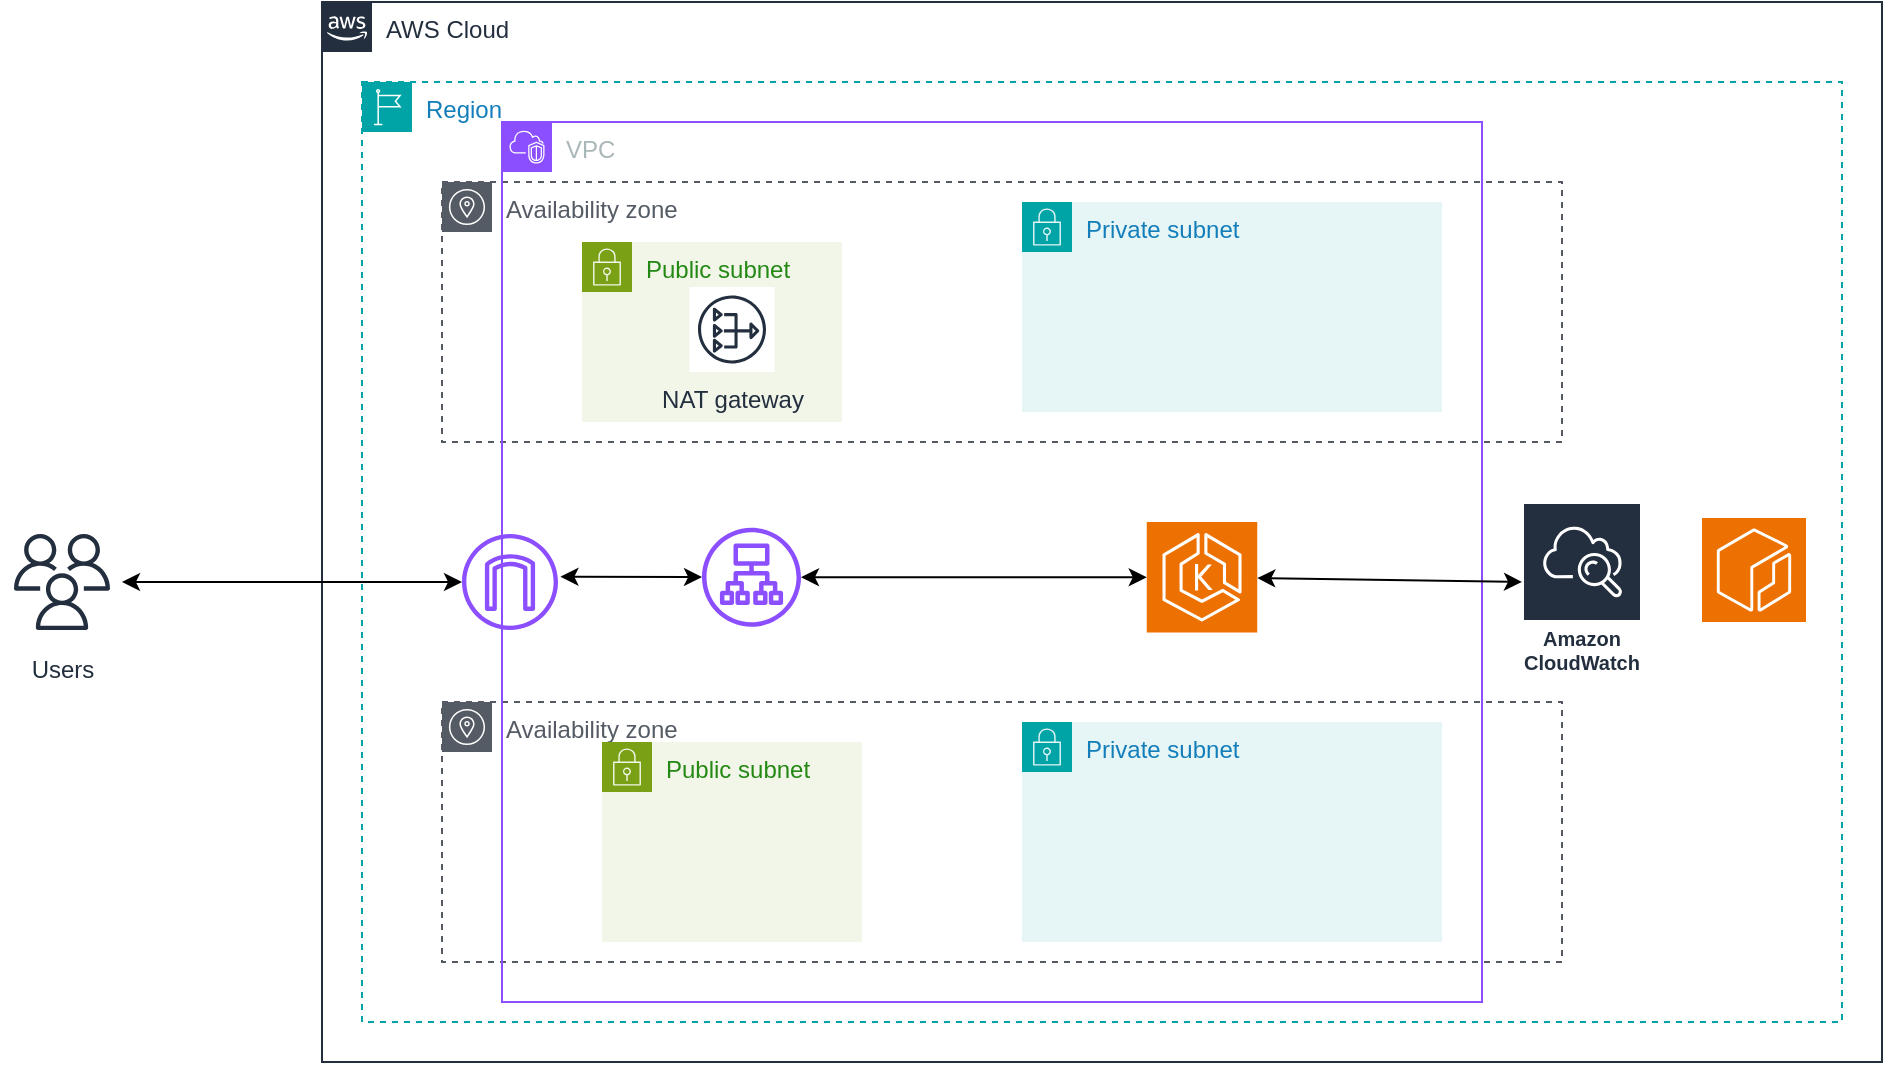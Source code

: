 <mxfile version="27.1.4">
  <diagram name="Page-1" id="ZnI4BYpoRAgYDja6Wfq-">
    <mxGraphModel dx="1759" dy="398" grid="1" gridSize="10" guides="1" tooltips="1" connect="1" arrows="1" fold="1" page="1" pageScale="1" pageWidth="850" pageHeight="1100" math="0" shadow="0">
      <root>
        <mxCell id="0" />
        <mxCell id="1" parent="0" />
        <mxCell id="Qk8pIy0q3l3qNK2RfLfq-1" value="AWS Cloud" style="points=[[0,0],[0.25,0],[0.5,0],[0.75,0],[1,0],[1,0.25],[1,0.5],[1,0.75],[1,1],[0.75,1],[0.5,1],[0.25,1],[0,1],[0,0.75],[0,0.5],[0,0.25]];outlineConnect=0;gradientColor=none;html=1;whiteSpace=wrap;fontSize=12;fontStyle=0;container=1;pointerEvents=0;collapsible=0;recursiveResize=0;shape=mxgraph.aws4.group;grIcon=mxgraph.aws4.group_aws_cloud_alt;strokeColor=#232F3E;fillColor=none;verticalAlign=top;align=left;spacingLeft=30;fontColor=#232F3E;dashed=0;" parent="1" vertex="1">
          <mxGeometry x="100" y="150" width="780" height="530" as="geometry" />
        </mxCell>
        <mxCell id="Qk8pIy0q3l3qNK2RfLfq-2" value="Region" style="points=[[0,0],[0.25,0],[0.5,0],[0.75,0],[1,0],[1,0.25],[1,0.5],[1,0.75],[1,1],[0.75,1],[0.5,1],[0.25,1],[0,1],[0,0.75],[0,0.5],[0,0.25]];outlineConnect=0;gradientColor=none;html=1;whiteSpace=wrap;fontSize=12;fontStyle=0;container=1;pointerEvents=0;collapsible=0;recursiveResize=0;shape=mxgraph.aws4.group;grIcon=mxgraph.aws4.group_region;strokeColor=#00A4A6;fillColor=none;verticalAlign=top;align=left;spacingLeft=30;fontColor=#147EBA;dashed=1;" parent="Qk8pIy0q3l3qNK2RfLfq-1" vertex="1">
          <mxGeometry x="20" y="40" width="740" height="470" as="geometry" />
        </mxCell>
        <mxCell id="Qk8pIy0q3l3qNK2RfLfq-3" value="Availability zone" style="sketch=0;outlineConnect=0;gradientColor=none;html=1;whiteSpace=wrap;fontSize=12;fontStyle=0;shape=mxgraph.aws4.group;grIcon=mxgraph.aws4.group_availability_zone;strokeColor=#545B64;fillColor=none;verticalAlign=top;align=left;spacingLeft=30;fontColor=#545B64;dashed=1;" parent="Qk8pIy0q3l3qNK2RfLfq-2" vertex="1">
          <mxGeometry x="40" y="50" width="560" height="130" as="geometry" />
        </mxCell>
        <mxCell id="Qk8pIy0q3l3qNK2RfLfq-4" value="Availability zone" style="sketch=0;outlineConnect=0;gradientColor=none;html=1;whiteSpace=wrap;fontSize=12;fontStyle=0;shape=mxgraph.aws4.group;grIcon=mxgraph.aws4.group_availability_zone;strokeColor=#545B64;fillColor=none;verticalAlign=top;align=left;spacingLeft=30;fontColor=#545B64;dashed=1;" parent="Qk8pIy0q3l3qNK2RfLfq-2" vertex="1">
          <mxGeometry x="40" y="310" width="560" height="130" as="geometry" />
        </mxCell>
        <mxCell id="B76jfhIOwfy_LgwpocZM-6" value="" style="sketch=0;outlineConnect=0;fontColor=#232F3E;gradientColor=none;fillColor=#8C4FFF;strokeColor=none;dashed=0;verticalLabelPosition=bottom;verticalAlign=top;align=center;html=1;fontSize=12;fontStyle=0;aspect=fixed;pointerEvents=1;shape=mxgraph.aws4.internet_gateway;" vertex="1" parent="Qk8pIy0q3l3qNK2RfLfq-2">
          <mxGeometry x="50" y="226" width="48" height="48" as="geometry" />
        </mxCell>
        <mxCell id="B76jfhIOwfy_LgwpocZM-12" value="Amazon CloudWatch" style="sketch=0;outlineConnect=0;fontColor=#232F3E;gradientColor=none;strokeColor=#ffffff;fillColor=#232F3E;dashed=0;verticalLabelPosition=middle;verticalAlign=bottom;align=center;html=1;whiteSpace=wrap;fontSize=10;fontStyle=1;spacing=3;shape=mxgraph.aws4.productIcon;prIcon=mxgraph.aws4.cloudwatch;" vertex="1" parent="Qk8pIy0q3l3qNK2RfLfq-2">
          <mxGeometry x="580" y="210" width="60" height="90" as="geometry" />
        </mxCell>
        <mxCell id="B76jfhIOwfy_LgwpocZM-13" value="" style="sketch=0;points=[[0,0,0],[0.25,0,0],[0.5,0,0],[0.75,0,0],[1,0,0],[0,1,0],[0.25,1,0],[0.5,1,0],[0.75,1,0],[1,1,0],[0,0.25,0],[0,0.5,0],[0,0.75,0],[1,0.25,0],[1,0.5,0],[1,0.75,0]];outlineConnect=0;fontColor=#232F3E;fillColor=#ED7100;strokeColor=#ffffff;dashed=0;verticalLabelPosition=bottom;verticalAlign=top;align=center;html=1;fontSize=12;fontStyle=0;aspect=fixed;shape=mxgraph.aws4.resourceIcon;resIcon=mxgraph.aws4.ecr;" vertex="1" parent="Qk8pIy0q3l3qNK2RfLfq-2">
          <mxGeometry x="670" y="218" width="52" height="52" as="geometry" />
        </mxCell>
        <mxCell id="Qk8pIy0q3l3qNK2RfLfq-5" value="Users" style="sketch=0;outlineConnect=0;fontColor=#232F3E;gradientColor=none;strokeColor=#232F3E;fillColor=#ffffff;dashed=0;verticalLabelPosition=bottom;verticalAlign=top;align=center;html=1;fontSize=12;fontStyle=0;aspect=fixed;shape=mxgraph.aws4.resourceIcon;resIcon=mxgraph.aws4.users;" parent="1" vertex="1">
          <mxGeometry x="-60" y="410" width="60" height="60" as="geometry" />
        </mxCell>
        <mxCell id="B76jfhIOwfy_LgwpocZM-1" value="VPC" style="points=[[0,0],[0.25,0],[0.5,0],[0.75,0],[1,0],[1,0.25],[1,0.5],[1,0.75],[1,1],[0.75,1],[0.5,1],[0.25,1],[0,1],[0,0.75],[0,0.5],[0,0.25]];outlineConnect=0;gradientColor=none;html=1;whiteSpace=wrap;fontSize=12;fontStyle=0;container=1;pointerEvents=0;collapsible=0;recursiveResize=0;shape=mxgraph.aws4.group;grIcon=mxgraph.aws4.group_vpc2;strokeColor=#8C4FFF;fillColor=none;verticalAlign=top;align=left;spacingLeft=30;fontColor=#AAB7B8;dashed=0;" vertex="1" parent="1">
          <mxGeometry x="190" y="210" width="490" height="440" as="geometry" />
        </mxCell>
        <mxCell id="B76jfhIOwfy_LgwpocZM-7" value="" style="sketch=0;outlineConnect=0;fontColor=#232F3E;gradientColor=none;fillColor=#8C4FFF;strokeColor=none;dashed=0;verticalLabelPosition=bottom;verticalAlign=top;align=center;html=1;fontSize=12;fontStyle=0;aspect=fixed;pointerEvents=1;shape=mxgraph.aws4.application_load_balancer;" vertex="1" parent="B76jfhIOwfy_LgwpocZM-1">
          <mxGeometry x="100" y="202.88" width="49.5" height="49.5" as="geometry" />
        </mxCell>
        <mxCell id="B76jfhIOwfy_LgwpocZM-10" value="" style="sketch=0;points=[[0,0,0],[0.25,0,0],[0.5,0,0],[0.75,0,0],[1,0,0],[0,1,0],[0.25,1,0],[0.5,1,0],[0.75,1,0],[1,1,0],[0,0.25,0],[0,0.5,0],[0,0.75,0],[1,0.25,0],[1,0.5,0],[1,0.75,0]];outlineConnect=0;fontColor=#232F3E;fillColor=#ED7100;strokeColor=#ffffff;dashed=0;verticalLabelPosition=bottom;verticalAlign=top;align=center;html=1;fontSize=12;fontStyle=0;aspect=fixed;shape=mxgraph.aws4.resourceIcon;resIcon=mxgraph.aws4.eks;" vertex="1" parent="B76jfhIOwfy_LgwpocZM-1">
          <mxGeometry x="322.38" y="200" width="55.25" height="55.25" as="geometry" />
        </mxCell>
        <mxCell id="B76jfhIOwfy_LgwpocZM-16" value="Public subnet" style="points=[[0,0],[0.25,0],[0.5,0],[0.75,0],[1,0],[1,0.25],[1,0.5],[1,0.75],[1,1],[0.75,1],[0.5,1],[0.25,1],[0,1],[0,0.75],[0,0.5],[0,0.25]];outlineConnect=0;gradientColor=none;html=1;whiteSpace=wrap;fontSize=12;fontStyle=0;container=1;pointerEvents=0;collapsible=0;recursiveResize=0;shape=mxgraph.aws4.group;grIcon=mxgraph.aws4.group_security_group;grStroke=0;strokeColor=#7AA116;fillColor=#F2F6E8;verticalAlign=top;align=left;spacingLeft=30;fontColor=#248814;dashed=0;" vertex="1" parent="B76jfhIOwfy_LgwpocZM-1">
          <mxGeometry x="40" y="60" width="130" height="90" as="geometry" />
        </mxCell>
        <mxCell id="B76jfhIOwfy_LgwpocZM-18" value="NAT gateway" style="sketch=0;outlineConnect=0;fontColor=#232F3E;gradientColor=none;strokeColor=#232F3E;fillColor=#ffffff;dashed=0;verticalLabelPosition=bottom;verticalAlign=top;align=center;html=1;fontSize=12;fontStyle=0;aspect=fixed;shape=mxgraph.aws4.resourceIcon;resIcon=mxgraph.aws4.nat_gateway;" vertex="1" parent="B76jfhIOwfy_LgwpocZM-16">
          <mxGeometry x="53.75" y="22.5" width="42.5" height="42.5" as="geometry" />
        </mxCell>
        <mxCell id="B76jfhIOwfy_LgwpocZM-17" value="Public subnet" style="points=[[0,0],[0.25,0],[0.5,0],[0.75,0],[1,0],[1,0.25],[1,0.5],[1,0.75],[1,1],[0.75,1],[0.5,1],[0.25,1],[0,1],[0,0.75],[0,0.5],[0,0.25]];outlineConnect=0;gradientColor=none;html=1;whiteSpace=wrap;fontSize=12;fontStyle=0;container=1;pointerEvents=0;collapsible=0;recursiveResize=0;shape=mxgraph.aws4.group;grIcon=mxgraph.aws4.group_security_group;grStroke=0;strokeColor=#7AA116;fillColor=#F2F6E8;verticalAlign=top;align=left;spacingLeft=30;fontColor=#248814;dashed=0;" vertex="1" parent="B76jfhIOwfy_LgwpocZM-1">
          <mxGeometry x="50" y="310" width="130" height="100" as="geometry" />
        </mxCell>
        <mxCell id="B76jfhIOwfy_LgwpocZM-21" value="" style="endArrow=classic;startArrow=classic;html=1;rounded=0;entryX=0;entryY=0.5;entryDx=0;entryDy=0;entryPerimeter=0;" edge="1" parent="B76jfhIOwfy_LgwpocZM-1" source="B76jfhIOwfy_LgwpocZM-7" target="B76jfhIOwfy_LgwpocZM-10">
          <mxGeometry width="50" height="50" relative="1" as="geometry">
            <mxPoint x="110" y="300" as="sourcePoint" />
            <mxPoint x="160" y="250" as="targetPoint" />
          </mxGeometry>
        </mxCell>
        <mxCell id="B76jfhIOwfy_LgwpocZM-30" value="Private subnet" style="points=[[0,0],[0.25,0],[0.5,0],[0.75,0],[1,0],[1,0.25],[1,0.5],[1,0.75],[1,1],[0.75,1],[0.5,1],[0.25,1],[0,1],[0,0.75],[0,0.5],[0,0.25]];outlineConnect=0;gradientColor=none;html=1;whiteSpace=wrap;fontSize=12;fontStyle=0;container=1;pointerEvents=0;collapsible=0;recursiveResize=0;shape=mxgraph.aws4.group;grIcon=mxgraph.aws4.group_security_group;grStroke=0;strokeColor=#00A4A6;fillColor=#E6F6F7;verticalAlign=top;align=left;spacingLeft=30;fontColor=#147EBA;dashed=0;" vertex="1" parent="B76jfhIOwfy_LgwpocZM-1">
          <mxGeometry x="260" y="40" width="210" height="105" as="geometry" />
        </mxCell>
        <mxCell id="B76jfhIOwfy_LgwpocZM-31" value="Private subnet" style="points=[[0,0],[0.25,0],[0.5,0],[0.75,0],[1,0],[1,0.25],[1,0.5],[1,0.75],[1,1],[0.75,1],[0.5,1],[0.25,1],[0,1],[0,0.75],[0,0.5],[0,0.25]];outlineConnect=0;gradientColor=none;html=1;whiteSpace=wrap;fontSize=12;fontStyle=0;container=1;pointerEvents=0;collapsible=0;recursiveResize=0;shape=mxgraph.aws4.group;grIcon=mxgraph.aws4.group_security_group;grStroke=0;strokeColor=#00A4A6;fillColor=#E6F6F7;verticalAlign=top;align=left;spacingLeft=30;fontColor=#147EBA;dashed=0;" vertex="1" parent="B76jfhIOwfy_LgwpocZM-1">
          <mxGeometry x="260" y="300" width="210" height="110" as="geometry" />
        </mxCell>
        <mxCell id="B76jfhIOwfy_LgwpocZM-19" value="" style="endArrow=classic;startArrow=classic;html=1;rounded=0;" edge="1" parent="1" source="Qk8pIy0q3l3qNK2RfLfq-5" target="B76jfhIOwfy_LgwpocZM-6">
          <mxGeometry width="50" height="50" relative="1" as="geometry">
            <mxPoint x="300" y="510" as="sourcePoint" />
            <mxPoint x="350" y="460" as="targetPoint" />
          </mxGeometry>
        </mxCell>
        <mxCell id="B76jfhIOwfy_LgwpocZM-20" value="" style="endArrow=classic;startArrow=classic;html=1;rounded=0;exitX=1.025;exitY=0.445;exitDx=0;exitDy=0;exitPerimeter=0;" edge="1" parent="1" source="B76jfhIOwfy_LgwpocZM-6" target="B76jfhIOwfy_LgwpocZM-7">
          <mxGeometry width="50" height="50" relative="1" as="geometry">
            <mxPoint x="300" y="510" as="sourcePoint" />
            <mxPoint x="350" y="460" as="targetPoint" />
          </mxGeometry>
        </mxCell>
        <mxCell id="B76jfhIOwfy_LgwpocZM-22" value="" style="endArrow=classic;startArrow=classic;html=1;rounded=0;" edge="1" parent="1" source="B76jfhIOwfy_LgwpocZM-10">
          <mxGeometry width="50" height="50" relative="1" as="geometry">
            <mxPoint x="650" y="510" as="sourcePoint" />
            <mxPoint x="700" y="440" as="targetPoint" />
          </mxGeometry>
        </mxCell>
      </root>
    </mxGraphModel>
  </diagram>
</mxfile>
